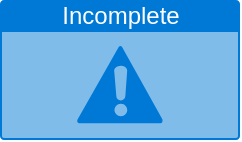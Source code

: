 <mxfile version="15.0.6" type="github">
  <diagram id="WG86wMdVv_8woFvAjSbu" name="Page-1">
    <mxGraphModel dx="1255" dy="593" grid="1" gridSize="10" guides="1" tooltips="1" connect="1" arrows="1" fold="1" page="1" pageScale="1" pageWidth="850" pageHeight="1100" math="0" shadow="0">
      <root>
        <mxCell id="0" />
        <mxCell id="1" parent="0" />
        <mxCell id="vXovZgPbgLm4VWJfkYtY-1" value="Incomplete" style="html=1;strokeColor=none;fillColor=#0079D6;labelPosition=center;verticalLabelPosition=middle;verticalAlign=top;align=center;fontSize=12;outlineConnect=0;spacingTop=-6;fontColor=#FFFFFF;shape=mxgraph.sitemap.warning;rounded=1;startSize=40;" vertex="1" parent="1">
          <mxGeometry x="360" y="40" width="120" height="70" as="geometry" />
        </mxCell>
      </root>
    </mxGraphModel>
  </diagram>
</mxfile>
